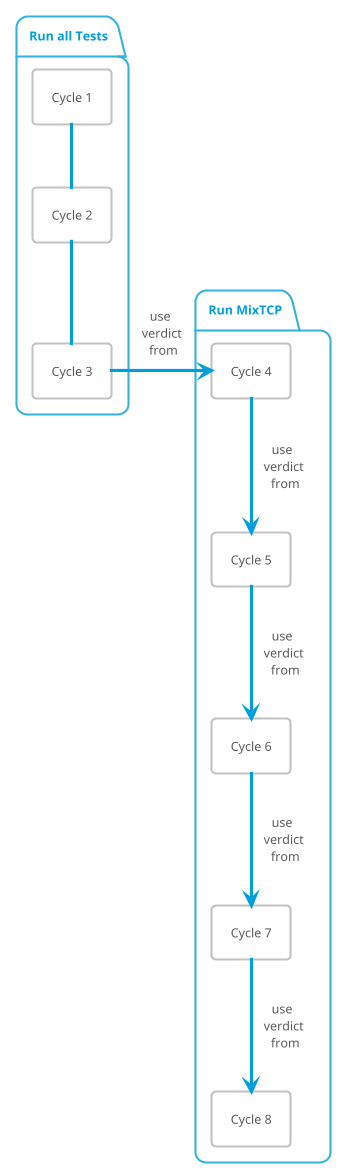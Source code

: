 @startuml
!theme bluegray
skinparam backgroundColor white
skinparam linetype polyline

package "Run all Tests" {
  rectangle "Cycle 1" as C1
  rectangle "Cycle 2" as C2
  rectangle "Cycle 3" as C3
}

package "Run MixTCP" {
  rectangle "Cycle 4" as C4
  rectangle "Cycle 5" as C5
  rectangle "Cycle 6" as C6
  rectangle "Cycle 7" as C7
  rectangle "Cycle 8" as C8
}

C1 -down- C2
C2 -down- C3
C3 -> C4: "use \n verdict \n from"
C4 -down-> C5: "use \n verdict \n from"
C5 -down-> C6: "use \n verdict \n from"
C6 -down-> C7: "use \n verdict \n from"
C7 -down-> C8: "use \n verdict \n from"

@enduml